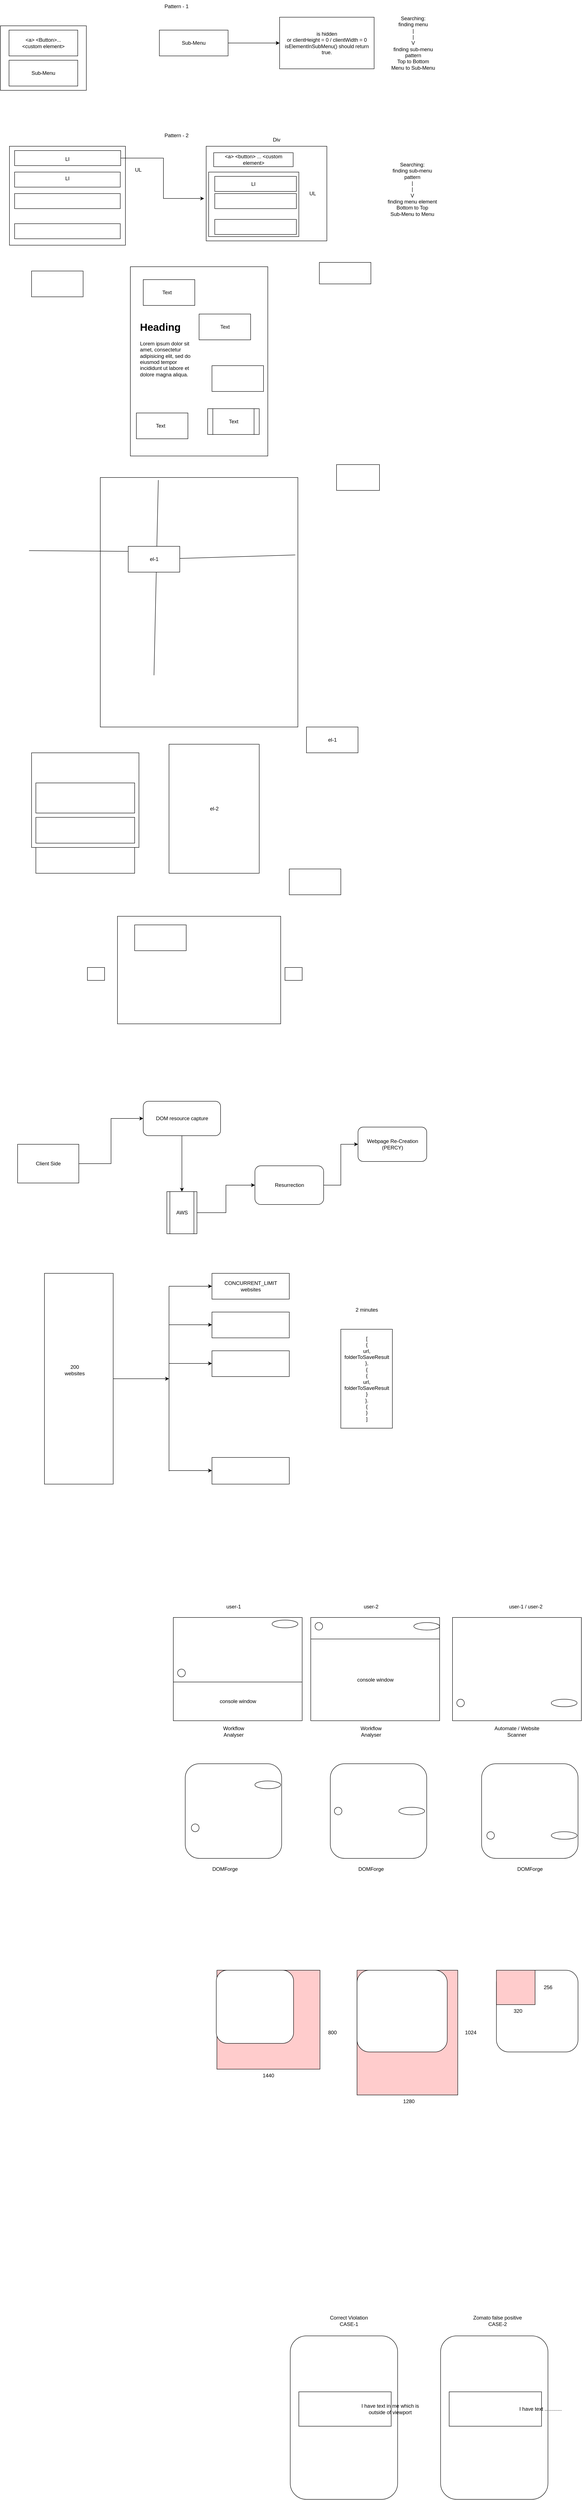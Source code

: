<mxfile version="24.8.3">
  <diagram name="Page-1" id="uqK03IG_AHZ2PeOaqOmM">
    <mxGraphModel dx="1194" dy="605" grid="1" gridSize="10" guides="1" tooltips="1" connect="1" arrows="1" fold="1" page="1" pageScale="1" pageWidth="827" pageHeight="1169" math="0" shadow="0">
      <root>
        <mxCell id="0" />
        <mxCell id="1" parent="0" />
        <mxCell id="txdml7WTBSUscQEqyN7m-1" value="" style="rounded=0;whiteSpace=wrap;html=1;" parent="1" vertex="1">
          <mxGeometry x="130" y="80" width="200" height="150" as="geometry" />
        </mxCell>
        <mxCell id="txdml7WTBSUscQEqyN7m-2" value="&amp;lt;a&amp;gt; &amp;lt;Button&amp;gt;...&lt;div&gt;&amp;lt;custom element&amp;gt;&lt;/div&gt;" style="rounded=0;whiteSpace=wrap;html=1;" parent="1" vertex="1">
          <mxGeometry x="150" y="90" width="160" height="60" as="geometry" />
        </mxCell>
        <mxCell id="txdml7WTBSUscQEqyN7m-3" value="Sub-Menu" style="rounded=0;whiteSpace=wrap;html=1;" parent="1" vertex="1">
          <mxGeometry x="150" y="160" width="160" height="60" as="geometry" />
        </mxCell>
        <mxCell id="txdml7WTBSUscQEqyN7m-6" value="" style="edgeStyle=orthogonalEdgeStyle;rounded=0;orthogonalLoop=1;jettySize=auto;html=1;" parent="1" source="txdml7WTBSUscQEqyN7m-4" target="txdml7WTBSUscQEqyN7m-5" edge="1">
          <mxGeometry relative="1" as="geometry" />
        </mxCell>
        <mxCell id="txdml7WTBSUscQEqyN7m-4" value="Sub-Menu" style="rounded=0;whiteSpace=wrap;html=1;" parent="1" vertex="1">
          <mxGeometry x="500" y="90" width="160" height="60" as="geometry" />
        </mxCell>
        <mxCell id="txdml7WTBSUscQEqyN7m-5" value="is hidden&lt;div&gt;or clientHeight = 0 / clientWidth = 0&lt;br&gt;isElementInSubMenu() should return true.&lt;/div&gt;" style="whiteSpace=wrap;html=1;rounded=0;" parent="1" vertex="1">
          <mxGeometry x="780" y="60" width="220" height="120" as="geometry" />
        </mxCell>
        <mxCell id="txdml7WTBSUscQEqyN7m-8" value="Pattern - 1" style="text;html=1;align=center;verticalAlign=middle;whiteSpace=wrap;rounded=0;" parent="1" vertex="1">
          <mxGeometry x="510" y="20" width="60" height="30" as="geometry" />
        </mxCell>
        <mxCell id="txdml7WTBSUscQEqyN7m-9" value="Pattern - 2" style="text;html=1;align=center;verticalAlign=middle;whiteSpace=wrap;rounded=0;" parent="1" vertex="1">
          <mxGeometry x="505" y="320" width="70" height="30" as="geometry" />
        </mxCell>
        <mxCell id="txdml7WTBSUscQEqyN7m-10" value="" style="rounded=0;whiteSpace=wrap;html=1;" parent="1" vertex="1">
          <mxGeometry x="151" y="360" width="270" height="230" as="geometry" />
        </mxCell>
        <mxCell id="txdml7WTBSUscQEqyN7m-11" value="" style="rounded=0;whiteSpace=wrap;html=1;" parent="1" vertex="1">
          <mxGeometry x="163" y="370" width="247" height="35" as="geometry" />
        </mxCell>
        <mxCell id="txdml7WTBSUscQEqyN7m-12" value="" style="rounded=0;whiteSpace=wrap;html=1;" parent="1" vertex="1">
          <mxGeometry x="163" y="420" width="246" height="35" as="geometry" />
        </mxCell>
        <mxCell id="txdml7WTBSUscQEqyN7m-13" value="" style="rounded=0;whiteSpace=wrap;html=1;" parent="1" vertex="1">
          <mxGeometry x="163" y="470" width="246" height="35" as="geometry" />
        </mxCell>
        <mxCell id="txdml7WTBSUscQEqyN7m-14" value="" style="rounded=0;whiteSpace=wrap;html=1;" parent="1" vertex="1">
          <mxGeometry x="163" y="540" width="246" height="35" as="geometry" />
        </mxCell>
        <mxCell id="txdml7WTBSUscQEqyN7m-15" value="UL" style="text;html=1;align=center;verticalAlign=middle;whiteSpace=wrap;rounded=0;" parent="1" vertex="1">
          <mxGeometry x="421" y="400" width="60" height="30" as="geometry" />
        </mxCell>
        <mxCell id="txdml7WTBSUscQEqyN7m-16" value="LI&lt;span style=&quot;color: rgba(0, 0, 0, 0); font-family: monospace; font-size: 0px; text-align: start; text-wrap-mode: nowrap;&quot;&gt;%3CmxGraphModel%3E%3Croot%3E%3CmxCell%20id%3D%220%22%2F%3E%3CmxCell%20id%3D%221%22%20parent%3D%220%22%2F%3E%3CmxCell%20id%3D%222%22%20value%3D%22%22%20style%3D%22rounded%3D0%3BwhiteSpace%3Dwrap%3Bhtml%3D1%3B%22%20vertex%3D%221%22%20parent%3D%221%22%3E%3CmxGeometry%20x%3D%22414%22%20y%3D%22430%22%20width%3D%22246%22%20height%3D%2235%22%20as%3D%22geometry%22%2F%3E%3C%2FmxCell%3E%3C%2Froot%3E%3C%2FmxGraphModel%3E&lt;/span&gt;" style="text;html=1;align=center;verticalAlign=middle;whiteSpace=wrap;rounded=0;" parent="1" vertex="1">
          <mxGeometry x="256" y="375" width="60" height="30" as="geometry" />
        </mxCell>
        <mxCell id="txdml7WTBSUscQEqyN7m-17" value="LI&lt;span style=&quot;color: rgba(0, 0, 0, 0); font-family: monospace; font-size: 0px; text-align: start; text-wrap-mode: nowrap;&quot;&gt;%3CmxGraphModel%3E%3Croot%3E%3CmxCell%20id%3D%220%22%2F%3E%3CmxCell%20id%3D%221%22%20parent%3D%220%22%2F%3E%3CmxCell%20id%3D%222%22%20value%3D%22%22%20style%3D%22rounded%3D0%3BwhiteSpace%3Dwrap%3Bhtml%3D1%3B%22%20vertex%3D%221%22%20parent%3D%221%22%3E%3CmxGeometry%20x%3D%22414%22%20y%3D%22430%22%20width%3D%22246%22%20height%3D%2235%22%20as%3D%22geometry%22%2F%3E%3C%2FmxCell%3E%3C%2Froot%3E%3C%2FmxGraphModel%3E&lt;/span&gt;" style="text;html=1;align=center;verticalAlign=middle;whiteSpace=wrap;rounded=0;" parent="1" vertex="1">
          <mxGeometry x="256" y="420" width="60" height="30" as="geometry" />
        </mxCell>
        <mxCell id="txdml7WTBSUscQEqyN7m-18" value="" style="rounded=0;whiteSpace=wrap;html=1;" parent="1" vertex="1">
          <mxGeometry x="609" y="360" width="281" height="220" as="geometry" />
        </mxCell>
        <mxCell id="txdml7WTBSUscQEqyN7m-19" value="&amp;lt;a&amp;gt; &amp;lt;button&amp;gt; ... &amp;lt;custom element&amp;gt;" style="rounded=0;whiteSpace=wrap;html=1;" parent="1" vertex="1">
          <mxGeometry x="626.5" y="375" width="185" height="32.5" as="geometry" />
        </mxCell>
        <mxCell id="txdml7WTBSUscQEqyN7m-21" value="" style="rounded=0;whiteSpace=wrap;html=1;" parent="1" vertex="1">
          <mxGeometry x="614.75" y="420" width="210" height="150" as="geometry" />
        </mxCell>
        <mxCell id="txdml7WTBSUscQEqyN7m-22" value="" style="rounded=0;whiteSpace=wrap;html=1;" parent="1" vertex="1">
          <mxGeometry x="629" y="430" width="190" height="35" as="geometry" />
        </mxCell>
        <mxCell id="txdml7WTBSUscQEqyN7m-23" value="" style="rounded=0;whiteSpace=wrap;html=1;" parent="1" vertex="1">
          <mxGeometry x="629" y="470" width="190" height="35" as="geometry" />
        </mxCell>
        <mxCell id="txdml7WTBSUscQEqyN7m-24" value="UL" style="text;html=1;align=center;verticalAlign=middle;whiteSpace=wrap;rounded=0;" parent="1" vertex="1">
          <mxGeometry x="827" y="455" width="60" height="30" as="geometry" />
        </mxCell>
        <mxCell id="txdml7WTBSUscQEqyN7m-25" value="LI" style="text;html=1;align=center;verticalAlign=middle;whiteSpace=wrap;rounded=0;" parent="1" vertex="1">
          <mxGeometry x="689" y="432.5" width="60" height="30" as="geometry" />
        </mxCell>
        <mxCell id="txdml7WTBSUscQEqyN7m-26" value="" style="rounded=0;whiteSpace=wrap;html=1;" parent="1" vertex="1">
          <mxGeometry x="629" y="530" width="190" height="35" as="geometry" />
        </mxCell>
        <mxCell id="txdml7WTBSUscQEqyN7m-28" style="edgeStyle=orthogonalEdgeStyle;rounded=0;orthogonalLoop=1;jettySize=auto;html=1;entryX=-0.017;entryY=0.552;entryDx=0;entryDy=0;entryPerimeter=0;" parent="1" source="txdml7WTBSUscQEqyN7m-11" target="txdml7WTBSUscQEqyN7m-18" edge="1">
          <mxGeometry relative="1" as="geometry" />
        </mxCell>
        <mxCell id="hkN_jeqbY-XOxdRC-jac-1" value="" style="rounded=1;whiteSpace=wrap;html=1;" parent="1" vertex="1">
          <mxGeometry x="804.75" y="5450" width="250" height="380" as="geometry" />
        </mxCell>
        <mxCell id="hkN_jeqbY-XOxdRC-jac-2" value="" style="rounded=1;whiteSpace=wrap;html=1;" parent="1" vertex="1">
          <mxGeometry x="1284.75" y="4600" width="190" height="190" as="geometry" />
        </mxCell>
        <mxCell id="hkN_jeqbY-XOxdRC-jac-3" value="" style="rounded=0;whiteSpace=wrap;html=1;fillColor=#FFCCCC;" parent="1" vertex="1">
          <mxGeometry x="634" y="4600" width="240" height="230" as="geometry" />
        </mxCell>
        <mxCell id="hkN_jeqbY-XOxdRC-jac-4" value="" style="rounded=0;whiteSpace=wrap;html=1;" parent="1" vertex="1">
          <mxGeometry x="432.5" y="640" width="320" height="440" as="geometry" />
        </mxCell>
        <mxCell id="hkN_jeqbY-XOxdRC-jac-5" value="" style="rounded=0;whiteSpace=wrap;html=1;" parent="1" vertex="1">
          <mxGeometry x="202.5" y="650" width="120" height="60" as="geometry" />
        </mxCell>
        <mxCell id="hkN_jeqbY-XOxdRC-jac-6" value="" style="rounded=0;whiteSpace=wrap;html=1;" parent="1" vertex="1">
          <mxGeometry x="872.5" y="630" width="120" height="50" as="geometry" />
        </mxCell>
        <mxCell id="hkN_jeqbY-XOxdRC-jac-7" value="" style="rounded=0;whiteSpace=wrap;html=1;" parent="1" vertex="1">
          <mxGeometry x="912.5" y="1100" width="100" height="60" as="geometry" />
        </mxCell>
        <mxCell id="hkN_jeqbY-XOxdRC-jac-8" value="" style="rounded=0;whiteSpace=wrap;html=1;" parent="1" vertex="1">
          <mxGeometry x="462.5" y="670" width="120" height="60" as="geometry" />
        </mxCell>
        <mxCell id="hkN_jeqbY-XOxdRC-jac-9" value="" style="rounded=0;whiteSpace=wrap;html=1;" parent="1" vertex="1">
          <mxGeometry x="592.5" y="750" width="120" height="60" as="geometry" />
        </mxCell>
        <mxCell id="hkN_jeqbY-XOxdRC-jac-10" value="" style="rounded=0;whiteSpace=wrap;html=1;" parent="1" vertex="1">
          <mxGeometry x="446.5" y="980" width="120" height="60" as="geometry" />
        </mxCell>
        <mxCell id="hkN_jeqbY-XOxdRC-jac-11" value="" style="rounded=0;whiteSpace=wrap;html=1;" parent="1" vertex="1">
          <mxGeometry x="622.5" y="870" width="120" height="60" as="geometry" />
        </mxCell>
        <mxCell id="hkN_jeqbY-XOxdRC-jac-12" value="Text" style="text;html=1;align=center;verticalAlign=middle;whiteSpace=wrap;rounded=0;" parent="1" vertex="1">
          <mxGeometry x="472.5" y="995" width="60" height="30" as="geometry" />
        </mxCell>
        <mxCell id="hkN_jeqbY-XOxdRC-jac-13" value="&lt;h1 style=&quot;margin-top: 0px;&quot;&gt;Heading&lt;/h1&gt;&lt;p&gt;Lorem ipsum dolor sit amet, consectetur adipisicing elit, sed do eiusmod tempor incididunt ut labore et dolore magna aliqua.&lt;/p&gt;" style="text;html=1;whiteSpace=wrap;overflow=hidden;rounded=0;" parent="1" vertex="1">
          <mxGeometry x="452.5" y="760" width="130" height="150" as="geometry" />
        </mxCell>
        <mxCell id="hkN_jeqbY-XOxdRC-jac-14" value="" style="shape=process;whiteSpace=wrap;html=1;backgroundOutline=1;" parent="1" vertex="1">
          <mxGeometry x="612.5" y="970" width="120" height="60" as="geometry" />
        </mxCell>
        <mxCell id="hkN_jeqbY-XOxdRC-jac-15" value="Text" style="text;html=1;align=center;verticalAlign=middle;whiteSpace=wrap;rounded=0;" parent="1" vertex="1">
          <mxGeometry x="642.5" y="985" width="60" height="30" as="geometry" />
        </mxCell>
        <mxCell id="hkN_jeqbY-XOxdRC-jac-16" value="Text" style="text;html=1;align=center;verticalAlign=middle;whiteSpace=wrap;rounded=0;" parent="1" vertex="1">
          <mxGeometry x="487.5" y="685" width="60" height="30" as="geometry" />
        </mxCell>
        <mxCell id="hkN_jeqbY-XOxdRC-jac-17" value="Text" style="text;html=1;align=center;verticalAlign=middle;whiteSpace=wrap;rounded=0;" parent="1" vertex="1">
          <mxGeometry x="622.5" y="765" width="60" height="30" as="geometry" />
        </mxCell>
        <mxCell id="hkN_jeqbY-XOxdRC-jac-18" value="" style="rounded=0;whiteSpace=wrap;html=1;" parent="1" vertex="1">
          <mxGeometry x="362.5" y="1130" width="460" height="580" as="geometry" />
        </mxCell>
        <mxCell id="hkN_jeqbY-XOxdRC-jac-19" value="el-2" style="rounded=0;whiteSpace=wrap;html=1;" parent="1" vertex="1">
          <mxGeometry x="522.5" y="1750" width="210" height="300" as="geometry" />
        </mxCell>
        <mxCell id="hkN_jeqbY-XOxdRC-jac-20" value="" style="endArrow=none;html=1;rounded=0;entryX=0.891;entryY=0.207;entryDx=0;entryDy=0;entryPerimeter=0;" parent="1" source="hkN_jeqbY-XOxdRC-jac-23" edge="1">
          <mxGeometry width="50" height="50" relative="1" as="geometry">
            <mxPoint x="196.57" y="1300" as="sourcePoint" />
            <mxPoint x="816.43" y="1310.06" as="targetPoint" />
          </mxGeometry>
        </mxCell>
        <mxCell id="hkN_jeqbY-XOxdRC-jac-21" value="" style="endArrow=none;html=1;rounded=0;exitX=0.152;exitY=0.672;exitDx=0;exitDy=0;exitPerimeter=0;" parent="1" edge="1">
          <mxGeometry width="50" height="50" relative="1" as="geometry">
            <mxPoint x="487.5" y="1589.76" as="sourcePoint" />
            <mxPoint x="497.58" y="1136" as="targetPoint" />
          </mxGeometry>
        </mxCell>
        <mxCell id="hkN_jeqbY-XOxdRC-jac-22" value="" style="endArrow=none;html=1;rounded=0;entryX=0.891;entryY=0.207;entryDx=0;entryDy=0;entryPerimeter=0;" parent="1" target="hkN_jeqbY-XOxdRC-jac-23" edge="1">
          <mxGeometry width="50" height="50" relative="1" as="geometry">
            <mxPoint x="196.57" y="1300" as="sourcePoint" />
            <mxPoint x="816.43" y="1310.06" as="targetPoint" />
          </mxGeometry>
        </mxCell>
        <mxCell id="hkN_jeqbY-XOxdRC-jac-23" value="el-1" style="rounded=0;whiteSpace=wrap;html=1;" parent="1" vertex="1">
          <mxGeometry x="427.5" y="1290" width="120" height="60" as="geometry" />
        </mxCell>
        <mxCell id="hkN_jeqbY-XOxdRC-jac-24" value="" style="rounded=0;whiteSpace=wrap;html=1;" parent="1" vertex="1">
          <mxGeometry x="402.5" y="2150" width="380" height="250" as="geometry" />
        </mxCell>
        <mxCell id="hkN_jeqbY-XOxdRC-jac-25" value="" style="rounded=0;whiteSpace=wrap;html=1;" parent="1" vertex="1">
          <mxGeometry x="792.5" y="2269" width="40" height="30" as="geometry" />
        </mxCell>
        <mxCell id="hkN_jeqbY-XOxdRC-jac-26" value="" style="rounded=0;whiteSpace=wrap;html=1;" parent="1" vertex="1">
          <mxGeometry x="332.5" y="2269" width="40" height="30" as="geometry" />
        </mxCell>
        <mxCell id="hkN_jeqbY-XOxdRC-jac-27" value="" style="rounded=0;whiteSpace=wrap;html=1;" parent="1" vertex="1">
          <mxGeometry x="802.5" y="2040" width="120" height="60" as="geometry" />
        </mxCell>
        <mxCell id="hkN_jeqbY-XOxdRC-jac-28" value="" style="rounded=0;whiteSpace=wrap;html=1;" parent="1" vertex="1">
          <mxGeometry x="442.5" y="2170" width="120" height="60" as="geometry" />
        </mxCell>
        <mxCell id="hkN_jeqbY-XOxdRC-jac-29" value="el-1" style="rounded=0;whiteSpace=wrap;html=1;" parent="1" vertex="1">
          <mxGeometry x="842.5" y="1710" width="120" height="60" as="geometry" />
        </mxCell>
        <mxCell id="hkN_jeqbY-XOxdRC-jac-30" value="" style="rounded=0;whiteSpace=wrap;html=1;" parent="1" vertex="1">
          <mxGeometry x="202.5" y="1770" width="250" height="220" as="geometry" />
        </mxCell>
        <mxCell id="hkN_jeqbY-XOxdRC-jac-31" value="" style="rounded=0;whiteSpace=wrap;html=1;" parent="1" vertex="1">
          <mxGeometry x="212.5" y="1920" width="230" height="60" as="geometry" />
        </mxCell>
        <mxCell id="hkN_jeqbY-XOxdRC-jac-32" value="" style="rounded=0;whiteSpace=wrap;html=1;" parent="1" vertex="1">
          <mxGeometry x="212.5" y="1840" width="230" height="70" as="geometry" />
        </mxCell>
        <mxCell id="hkN_jeqbY-XOxdRC-jac-33" value="" style="rounded=0;whiteSpace=wrap;html=1;" parent="1" vertex="1">
          <mxGeometry x="212.5" y="1990" width="230" height="60" as="geometry" />
        </mxCell>
        <mxCell id="hkN_jeqbY-XOxdRC-jac-34" style="edgeStyle=orthogonalEdgeStyle;rounded=0;orthogonalLoop=1;jettySize=auto;html=1;entryX=0;entryY=0.5;entryDx=0;entryDy=0;" parent="1" source="hkN_jeqbY-XOxdRC-jac-35" target="hkN_jeqbY-XOxdRC-jac-37" edge="1">
          <mxGeometry relative="1" as="geometry" />
        </mxCell>
        <mxCell id="hkN_jeqbY-XOxdRC-jac-35" value="Client Side" style="rounded=0;whiteSpace=wrap;html=1;" parent="1" vertex="1">
          <mxGeometry x="170" y="2680" width="142.5" height="90" as="geometry" />
        </mxCell>
        <mxCell id="hkN_jeqbY-XOxdRC-jac-36" style="edgeStyle=orthogonalEdgeStyle;rounded=0;orthogonalLoop=1;jettySize=auto;html=1;exitX=0.5;exitY=1;exitDx=0;exitDy=0;entryX=0.5;entryY=0;entryDx=0;entryDy=0;" parent="1" source="hkN_jeqbY-XOxdRC-jac-37" target="hkN_jeqbY-XOxdRC-jac-41" edge="1">
          <mxGeometry relative="1" as="geometry" />
        </mxCell>
        <mxCell id="hkN_jeqbY-XOxdRC-jac-37" value="DOM resource capture" style="rounded=1;whiteSpace=wrap;html=1;" parent="1" vertex="1">
          <mxGeometry x="462.5" y="2580" width="180" height="80" as="geometry" />
        </mxCell>
        <mxCell id="hkN_jeqbY-XOxdRC-jac-38" style="edgeStyle=orthogonalEdgeStyle;rounded=0;orthogonalLoop=1;jettySize=auto;html=1;exitX=1;exitY=0.5;exitDx=0;exitDy=0;entryX=0;entryY=0.5;entryDx=0;entryDy=0;" parent="1" source="hkN_jeqbY-XOxdRC-jac-39" target="hkN_jeqbY-XOxdRC-jac-42" edge="1">
          <mxGeometry relative="1" as="geometry" />
        </mxCell>
        <mxCell id="hkN_jeqbY-XOxdRC-jac-39" value="Resurrection" style="rounded=1;whiteSpace=wrap;html=1;" parent="1" vertex="1">
          <mxGeometry x="722.5" y="2730" width="160" height="90" as="geometry" />
        </mxCell>
        <mxCell id="hkN_jeqbY-XOxdRC-jac-40" style="edgeStyle=orthogonalEdgeStyle;rounded=0;orthogonalLoop=1;jettySize=auto;html=1;entryX=0;entryY=0.5;entryDx=0;entryDy=0;" parent="1" source="hkN_jeqbY-XOxdRC-jac-41" target="hkN_jeqbY-XOxdRC-jac-39" edge="1">
          <mxGeometry relative="1" as="geometry" />
        </mxCell>
        <mxCell id="hkN_jeqbY-XOxdRC-jac-41" value="AWS" style="shape=process;whiteSpace=wrap;html=1;backgroundOutline=1;" parent="1" vertex="1">
          <mxGeometry x="517.5" y="2790" width="70" height="98" as="geometry" />
        </mxCell>
        <mxCell id="hkN_jeqbY-XOxdRC-jac-42" value="Webpage Re-Creation (PERCY)" style="rounded=1;whiteSpace=wrap;html=1;" parent="1" vertex="1">
          <mxGeometry x="962.5" y="2640" width="160" height="80" as="geometry" />
        </mxCell>
        <mxCell id="hkN_jeqbY-XOxdRC-jac-43" value="" style="rounded=0;whiteSpace=wrap;html=1;" parent="1" vertex="1">
          <mxGeometry x="232.5" y="2980" width="160" height="490" as="geometry" />
        </mxCell>
        <mxCell id="hkN_jeqbY-XOxdRC-jac-44" value="" style="rounded=0;whiteSpace=wrap;html=1;" parent="1" vertex="1">
          <mxGeometry x="622.5" y="2980" width="180" height="60" as="geometry" />
        </mxCell>
        <mxCell id="hkN_jeqbY-XOxdRC-jac-45" value="" style="rounded=0;whiteSpace=wrap;html=1;" parent="1" vertex="1">
          <mxGeometry x="622.5" y="3070" width="180" height="60" as="geometry" />
        </mxCell>
        <mxCell id="hkN_jeqbY-XOxdRC-jac-46" value="" style="rounded=0;whiteSpace=wrap;html=1;" parent="1" vertex="1">
          <mxGeometry x="622.5" y="3160" width="180" height="60" as="geometry" />
        </mxCell>
        <mxCell id="hkN_jeqbY-XOxdRC-jac-47" value="" style="rounded=0;whiteSpace=wrap;html=1;" parent="1" vertex="1">
          <mxGeometry x="622.5" y="3408" width="180" height="62" as="geometry" />
        </mxCell>
        <mxCell id="hkN_jeqbY-XOxdRC-jac-48" value="[&lt;div&gt;{&lt;/div&gt;&lt;div&gt;url,&lt;/div&gt;&lt;div&gt;folderToSaveResult&lt;br&gt;&lt;div&gt;},&lt;/div&gt;&lt;div&gt;{&lt;/div&gt;&lt;div&gt;&lt;div&gt;{&lt;/div&gt;&lt;div&gt;url,&lt;/div&gt;&lt;div&gt;folderToSaveResult&lt;br&gt;&lt;div&gt;}&lt;/div&gt;&lt;/div&gt;&lt;/div&gt;&lt;div&gt;}.&lt;br&gt;{&lt;/div&gt;&lt;div&gt;}&lt;/div&gt;&lt;div&gt;]&lt;/div&gt;&lt;/div&gt;" style="rounded=0;whiteSpace=wrap;html=1;" parent="1" vertex="1">
          <mxGeometry x="922.5" y="3110" width="120" height="230" as="geometry" />
        </mxCell>
        <mxCell id="hkN_jeqbY-XOxdRC-jac-49" value="2 minutes" style="text;html=1;align=center;verticalAlign=middle;whiteSpace=wrap;rounded=0;" parent="1" vertex="1">
          <mxGeometry x="952.5" y="3050" width="60" height="30" as="geometry" />
        </mxCell>
        <mxCell id="hkN_jeqbY-XOxdRC-jac-50" value="" style="endArrow=classic;html=1;rounded=0;entryX=0;entryY=0.5;entryDx=0;entryDy=0;" parent="1" target="hkN_jeqbY-XOxdRC-jac-44" edge="1">
          <mxGeometry width="50" height="50" relative="1" as="geometry">
            <mxPoint x="522.5" y="3010" as="sourcePoint" />
            <mxPoint x="672.5" y="3230" as="targetPoint" />
          </mxGeometry>
        </mxCell>
        <mxCell id="hkN_jeqbY-XOxdRC-jac-51" value="" style="endArrow=classic;html=1;rounded=0;entryX=0;entryY=0.5;entryDx=0;entryDy=0;" parent="1" edge="1">
          <mxGeometry width="50" height="50" relative="1" as="geometry">
            <mxPoint x="522.5" y="3099.5" as="sourcePoint" />
            <mxPoint x="622.5" y="3099.5" as="targetPoint" />
          </mxGeometry>
        </mxCell>
        <mxCell id="hkN_jeqbY-XOxdRC-jac-52" value="" style="endArrow=classic;html=1;rounded=0;entryX=0;entryY=0.5;entryDx=0;entryDy=0;" parent="1" edge="1">
          <mxGeometry width="50" height="50" relative="1" as="geometry">
            <mxPoint x="522.5" y="3189.5" as="sourcePoint" />
            <mxPoint x="622.5" y="3189.5" as="targetPoint" />
          </mxGeometry>
        </mxCell>
        <mxCell id="hkN_jeqbY-XOxdRC-jac-53" value="" style="endArrow=classic;html=1;rounded=0;entryX=0;entryY=0.5;entryDx=0;entryDy=0;" parent="1" edge="1">
          <mxGeometry width="50" height="50" relative="1" as="geometry">
            <mxPoint x="522.5" y="3438.5" as="sourcePoint" />
            <mxPoint x="622.5" y="3438.5" as="targetPoint" />
          </mxGeometry>
        </mxCell>
        <mxCell id="hkN_jeqbY-XOxdRC-jac-54" value="" style="endArrow=none;html=1;rounded=0;" parent="1" edge="1">
          <mxGeometry width="50" height="50" relative="1" as="geometry">
            <mxPoint x="522.5" y="3440" as="sourcePoint" />
            <mxPoint x="522.5" y="3010" as="targetPoint" />
          </mxGeometry>
        </mxCell>
        <mxCell id="hkN_jeqbY-XOxdRC-jac-55" value="" style="endArrow=classic;html=1;rounded=0;exitX=1;exitY=0.5;exitDx=0;exitDy=0;" parent="1" source="hkN_jeqbY-XOxdRC-jac-43" edge="1">
          <mxGeometry width="50" height="50" relative="1" as="geometry">
            <mxPoint x="622.5" y="3280" as="sourcePoint" />
            <mxPoint x="522.5" y="3225" as="targetPoint" />
          </mxGeometry>
        </mxCell>
        <mxCell id="hkN_jeqbY-XOxdRC-jac-56" value="200 websites" style="text;html=1;align=center;verticalAlign=middle;whiteSpace=wrap;rounded=0;" parent="1" vertex="1">
          <mxGeometry x="272.5" y="3190" width="60" height="30" as="geometry" />
        </mxCell>
        <mxCell id="hkN_jeqbY-XOxdRC-jac-57" value="CONCURRENT_LIMIT websites" style="text;html=1;align=center;verticalAlign=middle;whiteSpace=wrap;rounded=0;" parent="1" vertex="1">
          <mxGeometry x="632.5" y="2995" width="160" height="30" as="geometry" />
        </mxCell>
        <mxCell id="hkN_jeqbY-XOxdRC-jac-58" value="" style="rounded=1;whiteSpace=wrap;html=1;" parent="1" vertex="1">
          <mxGeometry x="898" y="4120" width="224.5" height="220" as="geometry" />
        </mxCell>
        <mxCell id="hkN_jeqbY-XOxdRC-jac-59" value="" style="group" parent="1" vertex="1" connectable="0">
          <mxGeometry x="852.5" y="3780" width="300" height="240" as="geometry" />
        </mxCell>
        <mxCell id="hkN_jeqbY-XOxdRC-jac-60" value="" style="rounded=0;whiteSpace=wrap;html=1;" parent="hkN_jeqbY-XOxdRC-jac-59" vertex="1">
          <mxGeometry width="300" height="240" as="geometry" />
        </mxCell>
        <mxCell id="hkN_jeqbY-XOxdRC-jac-61" value="console window" style="rounded=0;whiteSpace=wrap;html=1;" parent="hkN_jeqbY-XOxdRC-jac-59" vertex="1">
          <mxGeometry y="50" width="300" height="190" as="geometry" />
        </mxCell>
        <mxCell id="hkN_jeqbY-XOxdRC-jac-62" value="" style="ellipse;whiteSpace=wrap;html=1;aspect=fixed;" parent="hkN_jeqbY-XOxdRC-jac-59" vertex="1">
          <mxGeometry x="10" y="11.707" width="17.561" height="17.561" as="geometry" />
        </mxCell>
        <mxCell id="hkN_jeqbY-XOxdRC-jac-63" value="" style="ellipse;whiteSpace=wrap;html=1;" parent="hkN_jeqbY-XOxdRC-jac-59" vertex="1">
          <mxGeometry x="240" y="11.707" width="60" height="17.561" as="geometry" />
        </mxCell>
        <mxCell id="hkN_jeqbY-XOxdRC-jac-64" value="" style="group" parent="1" vertex="1" connectable="0">
          <mxGeometry x="532.5" y="3780" width="300" height="240" as="geometry" />
        </mxCell>
        <mxCell id="hkN_jeqbY-XOxdRC-jac-65" value="" style="rounded=0;whiteSpace=wrap;html=1;" parent="hkN_jeqbY-XOxdRC-jac-64" vertex="1">
          <mxGeometry width="300" height="240" as="geometry" />
        </mxCell>
        <mxCell id="hkN_jeqbY-XOxdRC-jac-66" value="console window" style="rounded=0;whiteSpace=wrap;html=1;" parent="hkN_jeqbY-XOxdRC-jac-64" vertex="1">
          <mxGeometry y="150" width="300" height="90" as="geometry" />
        </mxCell>
        <mxCell id="hkN_jeqbY-XOxdRC-jac-67" value="" style="ellipse;whiteSpace=wrap;html=1;aspect=fixed;" parent="hkN_jeqbY-XOxdRC-jac-64" vertex="1">
          <mxGeometry x="10" y="120" width="18" height="18" as="geometry" />
        </mxCell>
        <mxCell id="hkN_jeqbY-XOxdRC-jac-68" value="" style="ellipse;whiteSpace=wrap;html=1;" parent="hkN_jeqbY-XOxdRC-jac-64" vertex="1">
          <mxGeometry x="230" y="6" width="60" height="18" as="geometry" />
        </mxCell>
        <mxCell id="hkN_jeqbY-XOxdRC-jac-69" value="" style="group" parent="1" vertex="1" connectable="0">
          <mxGeometry x="1182.5" y="3780" width="300" height="240" as="geometry" />
        </mxCell>
        <mxCell id="hkN_jeqbY-XOxdRC-jac-70" value="" style="rounded=0;whiteSpace=wrap;html=1;" parent="hkN_jeqbY-XOxdRC-jac-69" vertex="1">
          <mxGeometry width="300" height="240" as="geometry" />
        </mxCell>
        <mxCell id="hkN_jeqbY-XOxdRC-jac-71" value="" style="rounded=0;whiteSpace=wrap;html=1;" parent="hkN_jeqbY-XOxdRC-jac-69" vertex="1">
          <mxGeometry y="240" width="300" as="geometry" />
        </mxCell>
        <mxCell id="hkN_jeqbY-XOxdRC-jac-72" value="" style="ellipse;whiteSpace=wrap;html=1;aspect=fixed;" parent="hkN_jeqbY-XOxdRC-jac-69" vertex="1">
          <mxGeometry x="10" y="189.997" width="17.561" height="17.561" as="geometry" />
        </mxCell>
        <mxCell id="hkN_jeqbY-XOxdRC-jac-73" value="" style="ellipse;whiteSpace=wrap;html=1;" parent="hkN_jeqbY-XOxdRC-jac-69" vertex="1">
          <mxGeometry x="230" y="189.997" width="60" height="17.561" as="geometry" />
        </mxCell>
        <mxCell id="hkN_jeqbY-XOxdRC-jac-74" value="Automate / Website Scanner" style="text;html=1;align=center;verticalAlign=middle;whiteSpace=wrap;rounded=0;" parent="1" vertex="1">
          <mxGeometry x="1271" y="4030" width="123" height="30" as="geometry" />
        </mxCell>
        <mxCell id="hkN_jeqbY-XOxdRC-jac-75" value="Workflow Analyser" style="text;html=1;align=center;verticalAlign=middle;whiteSpace=wrap;rounded=0;" parent="1" vertex="1">
          <mxGeometry x="962.5" y="4030" width="60" height="30" as="geometry" />
        </mxCell>
        <mxCell id="hkN_jeqbY-XOxdRC-jac-76" value="Workflow Analyser" style="text;html=1;align=center;verticalAlign=middle;whiteSpace=wrap;rounded=0;" parent="1" vertex="1">
          <mxGeometry x="642.5" y="4030" width="60" height="30" as="geometry" />
        </mxCell>
        <mxCell id="hkN_jeqbY-XOxdRC-jac-77" value="" style="rounded=1;whiteSpace=wrap;html=1;" parent="1" vertex="1">
          <mxGeometry x="632.5" y="4600" width="180" height="170" as="geometry" />
        </mxCell>
        <mxCell id="hkN_jeqbY-XOxdRC-jac-78" value="1440" style="text;html=1;align=center;verticalAlign=middle;whiteSpace=wrap;rounded=0;" parent="1" vertex="1">
          <mxGeometry x="724" y="4830" width="60" height="30" as="geometry" />
        </mxCell>
        <mxCell id="hkN_jeqbY-XOxdRC-jac-79" value="800" style="text;html=1;align=center;verticalAlign=middle;whiteSpace=wrap;rounded=0;" parent="1" vertex="1">
          <mxGeometry x="872.5" y="4730" width="60" height="30" as="geometry" />
        </mxCell>
        <mxCell id="hkN_jeqbY-XOxdRC-jac-80" value="" style="rounded=0;whiteSpace=wrap;html=1;fillColor=#FFCCCC;" parent="1" vertex="1">
          <mxGeometry x="960.25" y="4600" width="234.5" height="290" as="geometry" />
        </mxCell>
        <mxCell id="hkN_jeqbY-XOxdRC-jac-81" value="" style="rounded=1;whiteSpace=wrap;html=1;" parent="1" vertex="1">
          <mxGeometry x="960.25" y="4600" width="210" height="190" as="geometry" />
        </mxCell>
        <mxCell id="hkN_jeqbY-XOxdRC-jac-82" value="1280" style="text;html=1;align=center;verticalAlign=middle;whiteSpace=wrap;rounded=0;" parent="1" vertex="1">
          <mxGeometry x="1050.5" y="4890" width="60" height="30" as="geometry" />
        </mxCell>
        <mxCell id="hkN_jeqbY-XOxdRC-jac-83" value="1024" style="text;html=1;align=center;verticalAlign=middle;whiteSpace=wrap;rounded=0;" parent="1" vertex="1">
          <mxGeometry x="1194.75" y="4730" width="60" height="30" as="geometry" />
        </mxCell>
        <mxCell id="hkN_jeqbY-XOxdRC-jac-84" value="" style="rounded=0;whiteSpace=wrap;html=1;fillColor=#FFCCCC;" parent="1" vertex="1">
          <mxGeometry x="1284.75" y="4600" width="90" height="80" as="geometry" />
        </mxCell>
        <mxCell id="hkN_jeqbY-XOxdRC-jac-85" value="320" style="text;html=1;align=center;verticalAlign=middle;whiteSpace=wrap;rounded=0;" parent="1" vertex="1">
          <mxGeometry x="1304.75" y="4680" width="60" height="30" as="geometry" />
        </mxCell>
        <mxCell id="hkN_jeqbY-XOxdRC-jac-86" value="256" style="text;html=1;align=center;verticalAlign=middle;whiteSpace=wrap;rounded=0;" parent="1" vertex="1">
          <mxGeometry x="1374.75" y="4625" width="60" height="30" as="geometry" />
        </mxCell>
        <mxCell id="hkN_jeqbY-XOxdRC-jac-87" value="user-1&lt;span style=&quot;color: rgba(0, 0, 0, 0); font-family: monospace; font-size: 0px; text-align: start; text-wrap-mode: nowrap;&quot;&gt;%3CmxGraphModel%3E%3Croot%3E%3CmxCell%20id%3D%220%22%2F%3E%3CmxCell%20id%3D%221%22%20parent%3D%220%22%2F%3E%3CmxCell%20id%3D%222%22%20value%3D%22%22%20style%3D%22rounded%3D0%3BwhiteSpace%3Dwrap%3Bhtml%3D1%3B%22%20vertex%3D%221%22%20parent%3D%221%22%3E%3CmxGeometry%20x%3D%2260%22%20y%3D%223970%22%20width%3D%22240%22%20height%3D%22270%22%20as%3D%22geometry%22%2F%3E%3C%2FmxCell%3E%3CmxCell%20id%3D%223%22%20value%3D%22%22%20style%3D%22rounded%3D1%3BwhiteSpace%3Dwrap%3Bhtml%3D1%3B%22%20vertex%3D%221%22%20parent%3D%221%22%3E%3CmxGeometry%20x%3D%2260%22%20y%3D%223970%22%20width%3D%22210%22%20height%3D%22190%22%20as%3D%22geometry%22%2F%3E%3C%2FmxCell%3E%3CmxCell%20id%3D%224%22%20value%3D%221440%22%20style%3D%22text%3Bhtml%3D1%3Balign%3Dcenter%3BverticalAlign%3Dmiddle%3BwhiteSpace%3Dwrap%3Brounded%3D0%3B%22%20vertex%3D%221%22%20parent%3D%221%22%3E%3CmxGeometry%20x%3D%22145%22%20y%3D%224260%22%20width%3D%2260%22%20height%3D%2230%22%20as%3D%22geometry%22%2F%3E%3C%2FmxCell%3E%3CmxCell%20id%3D%225%22%20value%3D%22800%22%20style%3D%22text%3Bhtml%3D1%3Balign%3Dcenter%3BverticalAlign%3Dmiddle%3BwhiteSpace%3Dwrap%3Brounded%3D0%3B%22%20vertex%3D%221%22%20parent%3D%221%22%3E%3CmxGeometry%20x%3D%22320%22%20y%3D%224100%22%20width%3D%2260%22%20height%3D%2230%22%20as%3D%22geometry%22%2F%3E%3C%2FmxCell%3E%3C%2Froot%3E%3C%2FmxGraphModel%3E&lt;/span&gt;" style="text;html=1;align=center;verticalAlign=middle;whiteSpace=wrap;rounded=0;" parent="1" vertex="1">
          <mxGeometry x="642.5" y="3740" width="60" height="30" as="geometry" />
        </mxCell>
        <mxCell id="hkN_jeqbY-XOxdRC-jac-88" value="user-2&lt;span style=&quot;color: rgba(0, 0, 0, 0); font-family: monospace; font-size: 0px; text-align: start; text-wrap-mode: nowrap;&quot;&gt;%3CmxGraphModel%3E%3Croot%3E%3CmxCell%20id%3D%220%22%2F%3E%3CmxCell%20id%3D%221%22%20parent%3D%220%22%2F%3E%3CmxCell%20id%3D%222%22%20value%3D%22%22%20style%3D%22rounded%3D0%3BwhiteSpace%3Dwrap%3Bhtml%3D1%3B%22%20vertex%3D%221%22%20parent%3D%221%22%3E%3CmxGeometry%20x%3D%2260%22%20y%3D%223970%22%20width%3D%22240%22%20height%3D%22270%22%20as%3D%22geometry%22%2F%3E%3C%2FmxCell%3E%3CmxCell%20id%3D%223%22%20value%3D%22%22%20style%3D%22rounded%3D1%3BwhiteSpace%3Dwrap%3Bhtml%3D1%3B%22%20vertex%3D%221%22%20parent%3D%221%22%3E%3CmxGeometry%20x%3D%2260%22%20y%3D%223970%22%20width%3D%22210%22%20height%3D%22190%22%20as%3D%22geometry%22%2F%3E%3C%2FmxCell%3E%3CmxCell%20id%3D%224%22%20value%3D%221440%22%20style%3D%22text%3Bhtml%3D1%3Balign%3Dcenter%3BverticalAlign%3Dmiddle%3BwhiteSpace%3Dwrap%3Brounded%3D0%3B%22%20vertex%3D%221%22%20parent%3D%221%22%3E%3CmxGeometry%20x%3D%22145%22%20y%3D%224260%22%20width%3D%2260%22%20height%3D%2230%22%20as%3D%22geometry%22%2F%3E%3C%2FmxCell%3E%3CmxCell%20id%3D%225%22%20value%3D%22800%22%20style%3D%22text%3Bhtml%3D1%3Balign%3Dcenter%3BverticalAlign%3Dmiddle%3BwhiteSpace%3Dwrap%3Brounded%3D0%3B%22%20vertex%3D%221%22%20parent%3D%221%22%3E%3CmxGeometry%20x%3D%22320%22%20y%3D%224100%22%20width%3D%2260%22%20height%3D%2230%22%20as%3D%22geometry%22%2F%3E%3C%2FmxCell%3E%3C%2Froot%3E%3C%2FmxGraphModel%32&lt;/span&gt;" style="text;html=1;align=center;verticalAlign=middle;whiteSpace=wrap;rounded=0;" parent="1" vertex="1">
          <mxGeometry x="962.5" y="3740" width="60" height="30" as="geometry" />
        </mxCell>
        <mxCell id="hkN_jeqbY-XOxdRC-jac-89" value="" style="rounded=1;whiteSpace=wrap;html=1;" parent="1" vertex="1">
          <mxGeometry x="1250.25" y="4120" width="224.5" height="220" as="geometry" />
        </mxCell>
        <mxCell id="hkN_jeqbY-XOxdRC-jac-90" value="" style="rounded=1;whiteSpace=wrap;html=1;" parent="1" vertex="1">
          <mxGeometry x="560.25" y="4120" width="224.5" height="220" as="geometry" />
        </mxCell>
        <mxCell id="hkN_jeqbY-XOxdRC-jac-91" value="" style="ellipse;whiteSpace=wrap;html=1;aspect=fixed;" parent="1" vertex="1">
          <mxGeometry x="574.5" y="4260" width="18" height="18" as="geometry" />
        </mxCell>
        <mxCell id="hkN_jeqbY-XOxdRC-jac-92" value="" style="ellipse;whiteSpace=wrap;html=1;" parent="1" vertex="1">
          <mxGeometry x="722.5" y="4160" width="60" height="18" as="geometry" />
        </mxCell>
        <mxCell id="hkN_jeqbY-XOxdRC-jac-93" value="" style="ellipse;whiteSpace=wrap;html=1;aspect=fixed;" parent="1" vertex="1">
          <mxGeometry x="907.5" y="4221.217" width="17.561" height="17.561" as="geometry" />
        </mxCell>
        <mxCell id="hkN_jeqbY-XOxdRC-jac-94" value="" style="ellipse;whiteSpace=wrap;html=1;" parent="1" vertex="1">
          <mxGeometry x="1057.5" y="4221.217" width="60" height="17.561" as="geometry" />
        </mxCell>
        <mxCell id="hkN_jeqbY-XOxdRC-jac-95" value="" style="ellipse;whiteSpace=wrap;html=1;aspect=fixed;" parent="1" vertex="1">
          <mxGeometry x="1262.5" y="4277.997" width="17.561" height="17.561" as="geometry" />
        </mxCell>
        <mxCell id="hkN_jeqbY-XOxdRC-jac-96" value="" style="ellipse;whiteSpace=wrap;html=1;" parent="1" vertex="1">
          <mxGeometry x="1412.5" y="4277.997" width="60" height="17.561" as="geometry" />
        </mxCell>
        <mxCell id="hkN_jeqbY-XOxdRC-jac-97" value="DOMForge" style="text;html=1;align=center;verticalAlign=middle;whiteSpace=wrap;rounded=0;" parent="1" vertex="1">
          <mxGeometry x="622.5" y="4350" width="60" height="30" as="geometry" />
        </mxCell>
        <mxCell id="hkN_jeqbY-XOxdRC-jac-98" value="DOMForge" style="text;html=1;align=center;verticalAlign=middle;whiteSpace=wrap;rounded=0;" parent="1" vertex="1">
          <mxGeometry x="1332.5" y="4350" width="60" height="30" as="geometry" />
        </mxCell>
        <mxCell id="hkN_jeqbY-XOxdRC-jac-99" value="DOMForge" style="text;html=1;align=center;verticalAlign=middle;whiteSpace=wrap;rounded=0;" parent="1" vertex="1">
          <mxGeometry x="962.5" y="4350" width="60" height="30" as="geometry" />
        </mxCell>
        <mxCell id="hkN_jeqbY-XOxdRC-jac-100" value="user-1 / user-2&lt;span style=&quot;color: rgba(0, 0, 0, 0); font-family: monospace; font-size: 0px; text-align: start; text-wrap-mode: nowrap;&quot;&gt;%3 CmxGraphModel%3E%3Croot%3E%3CmxCell%20id%3D%220%22%2F%3E%3CmxCell%20id%3D%221%22%20parent%3D%220%22%2F%3E%3CmxCell%20id%3D%222%22%20value%3D%22%22%20style%3D%22rounded%3D0%3BwhiteSpace%3Dwrap%3Bhtml%3D1%3B%22%20vertex%3D%221%22%20parent%3D%221%22%3E%3CmxGeometry%20x%3D%2260%22%20y%3D%223970%22%20width%3D%22240%22%20height%3D%22270%22%20as%3D%22geometry%22%2F%3E%3C%2FmxCell%3E%3CmxCell%20id%3D%223%22%20value%3D%22%22%20style%3D%22rounded%3D1%3BwhiteSpace%3Dwrap%3Bhtml%3D1%3B%22%20vertex%3D%221%22%20parent%3D%221%22%3E%3CmxGeometry%20x%3D%2260%22%20y%3D%223970%22%20width%3D%22210%22%20height%3D%22190%22%20as%3D%22geometry%22%2F%3E%3C%2FmxCell%3E%3CmxCell%20id%3D%224%22%20value%3D%221440%22%20style%3D%22text%3Bhtml%3D1%3Balign%3Dcenter%3BverticalAlign%3Dmiddle%3BwhiteSpace%3Dwrap%3Brounded%3D0%3B%22%20vertex%3D%221%22%20parent%3D%221%22%3E%3CmxGeometry%20x%3D%22145%22%20y%3D%224260%22%20width%3D%2260%22%20height%3D%2230%22%20as%3D%22geometry%22%2F%3E%3C%2FmxCell%3E%3CmxCell%20id%3D%225%22%20value%3D%22800%22%20style%3D%22text%3Bhtml%3D1%3Balign%3Dcenter%3BverticalAlign%3Dmiddle%3BwhiteSpace%3Dwrap%3Brounded%3D0%3B%22%20vertex%3D%221%22%20parent%3D%221%22%3E%3CmxGeometry%20x%3D%22320%22%20y%3D%224100%22%20width%3D%2260%22%20height%3D%2230%22%20as%3D%22geometry%22%2F%3E%3C%2FmxCell%3E%3C%2Froot%3E%3C%2FmxGraphModel%3E /&lt;/span&gt;" style="text;html=1;align=center;verticalAlign=middle;whiteSpace=wrap;rounded=0;" parent="1" vertex="1">
          <mxGeometry x="1302.5" y="3740" width="100" height="30" as="geometry" />
        </mxCell>
        <mxCell id="hkN_jeqbY-XOxdRC-jac-101" value="" style="rounded=0;whiteSpace=wrap;html=1;" parent="1" vertex="1">
          <mxGeometry x="824.75" y="5580" width="215" height="80" as="geometry" />
        </mxCell>
        <mxCell id="hkN_jeqbY-XOxdRC-jac-102" value="I have text in me which is outside of viewport" style="text;html=1;align=center;verticalAlign=middle;whiteSpace=wrap;rounded=0;" parent="1" vertex="1">
          <mxGeometry x="950.25" y="5605" width="174.5" height="30" as="geometry" />
        </mxCell>
        <mxCell id="hkN_jeqbY-XOxdRC-jac-103" value="" style="rounded=1;whiteSpace=wrap;html=1;" parent="1" vertex="1">
          <mxGeometry x="1154.75" y="5450" width="250" height="380" as="geometry" />
        </mxCell>
        <mxCell id="hkN_jeqbY-XOxdRC-jac-104" value="" style="rounded=0;whiteSpace=wrap;html=1;" parent="1" vertex="1">
          <mxGeometry x="1174.75" y="5580" width="215" height="80" as="geometry" />
        </mxCell>
        <mxCell id="hkN_jeqbY-XOxdRC-jac-105" value="I have text ............" style="text;html=1;align=center;verticalAlign=middle;whiteSpace=wrap;rounded=0;" parent="1" vertex="1">
          <mxGeometry x="1300.25" y="5605" width="174.5" height="30" as="geometry" />
        </mxCell>
        <mxCell id="hkN_jeqbY-XOxdRC-jac-106" value="Zomato false positive&lt;br&gt;CASE-2" style="text;html=1;align=center;verticalAlign=middle;whiteSpace=wrap;rounded=0;" parent="1" vertex="1">
          <mxGeometry x="1219.75" y="5400" width="135" height="30" as="geometry" />
        </mxCell>
        <mxCell id="hkN_jeqbY-XOxdRC-jac-107" value="Correct Violation&lt;br&gt;CASE-1" style="text;html=1;align=center;verticalAlign=middle;whiteSpace=wrap;rounded=0;" parent="1" vertex="1">
          <mxGeometry x="894.75" y="5400" width="92.5" height="30" as="geometry" />
        </mxCell>
        <mxCell id="bnB7vH-MitKgwDP6hWTF-1" value="Div" style="text;html=1;align=center;verticalAlign=middle;whiteSpace=wrap;rounded=0;" vertex="1" parent="1">
          <mxGeometry x="742.5" y="330" width="60" height="30" as="geometry" />
        </mxCell>
        <mxCell id="bnB7vH-MitKgwDP6hWTF-2" value="Searching:&lt;br&gt;finding sub-menu pattern&lt;div&gt;|&lt;/div&gt;&lt;div&gt;|&lt;/div&gt;&lt;div&gt;V&lt;/div&gt;&lt;div&gt;finding menu element&lt;/div&gt;&lt;div&gt;Bottom to Top&lt;/div&gt;&lt;div&gt;Sub-Menu to Menu&lt;/div&gt;" style="text;html=1;align=center;verticalAlign=middle;whiteSpace=wrap;rounded=0;" vertex="1" parent="1">
          <mxGeometry x="1025" y="390" width="127.5" height="140" as="geometry" />
        </mxCell>
        <mxCell id="bnB7vH-MitKgwDP6hWTF-4" value="Searching:&lt;br&gt;finding menu&lt;div&gt;|&lt;/div&gt;&lt;div&gt;|&lt;/div&gt;&lt;div&gt;V&lt;/div&gt;&lt;div&gt;finding sub-menu pattern&lt;/div&gt;&lt;div&gt;Top to Bottom&lt;/div&gt;&lt;div&gt;Menu to Sub-Menu&lt;/div&gt;" style="text;html=1;align=center;verticalAlign=middle;whiteSpace=wrap;rounded=0;" vertex="1" parent="1">
          <mxGeometry x="1027.25" y="50" width="127.5" height="140" as="geometry" />
        </mxCell>
      </root>
    </mxGraphModel>
  </diagram>
</mxfile>
